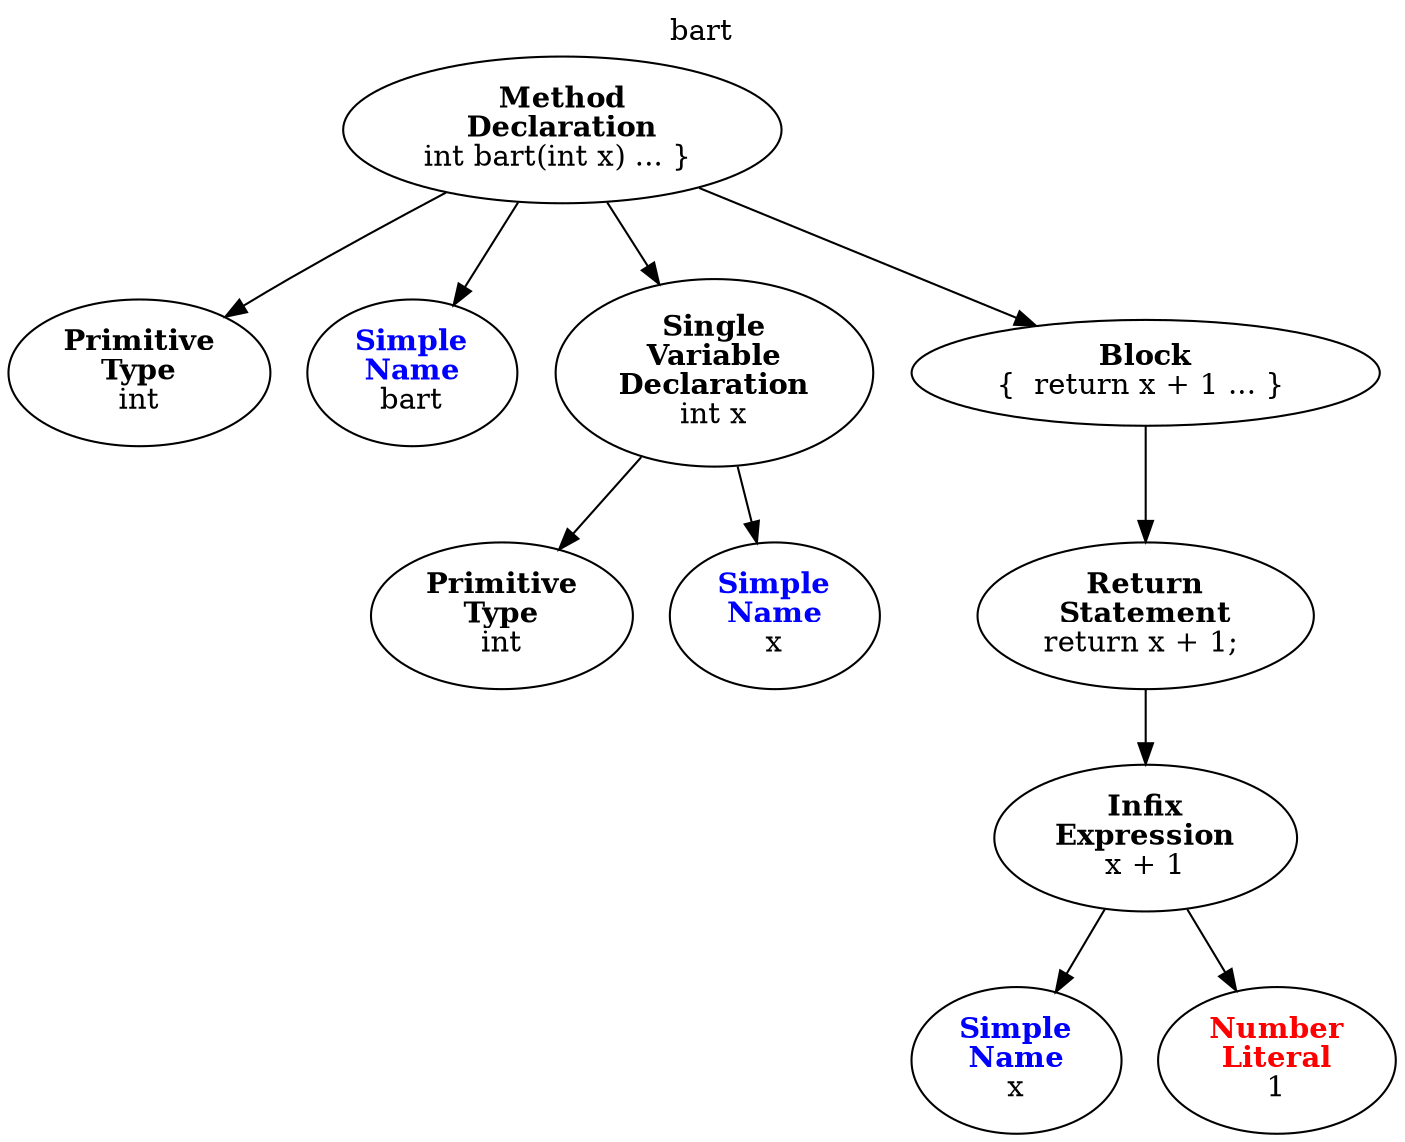 digraph "DirectedGraph" {
graph [label = "bart", labelloc=t, concentrate = true];
"1686369710" [ label=<<b>Method<br/>Declaration</b><br/>int bart(int x) ... } > type=31 startLineNumber=3 endLineNumber=3 ]
"194706439" [ label=<<b>Primitive<br/>Type</b><br/>int> type=39 startLineNumber=3 endLineNumber=3 ]
"942518407" [ label=<<b><font color="blue">Simple<br/>Name</font></b><br/>bart> type=42 startLineNumber=3 endLineNumber=3 ]
"1943325854" [ label=<<b>Single<br/>Variable<br/>Declaration</b><br/>int x> type=44 startLineNumber=3 endLineNumber=3 ]
"134310351" [ label=<<b>Primitive<br/>Type</b><br/>int> type=39 startLineNumber=3 endLineNumber=3 ]
"1411892748" [ label=<<b><font color="blue">Simple<br/>Name</font></b><br/>x> type=42 startLineNumber=3 endLineNumber=3 ]
"22805895" [ label=<<b>Block</b><br/>{  return x + 1 ... } > type=8 startLineNumber=3 endLineNumber=3 ]
"1413378318" [ label=<<b>Return<br/>Statement</b><br/>return x + 1; > type=41 startLineNumber=3 endLineNumber=3 ]
"1475491159" [ label=<<b>Infix<br/>Expression</b><br/>x + 1> type=27 startLineNumber=3 endLineNumber=3 ]
"1024429571" [ label=<<b><font color="blue">Simple<br/>Name</font></b><br/>x> type=42 startLineNumber=3 endLineNumber=3 ]
"1667689440" [ label=<<b><font color="red">Number<br/>Literal</font></b><br/>1> type=34 startLineNumber=3 endLineNumber=3 ]
"1686369710" -> "194706439"
"1686369710" -> "942518407"
"1686369710" -> "1943325854"
"1943325854" -> "134310351"
"1943325854" -> "1411892748"
"1686369710" -> "22805895"
"22805895" -> "1413378318"
"1413378318" -> "1475491159"
"1475491159" -> "1024429571"
"1475491159" -> "1667689440"
}
